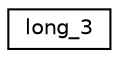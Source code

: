 digraph "Graphical Class Hierarchy"
{
  edge [fontname="Helvetica",fontsize="10",labelfontname="Helvetica",labelfontsize="10"];
  node [fontname="Helvetica",fontsize="10",shape=record];
  rankdir="LR";
  Node1 [label="long_3",height=0.2,width=0.4,color="black", fillcolor="white", style="filled",URL="$classlong__3.html"];
}
